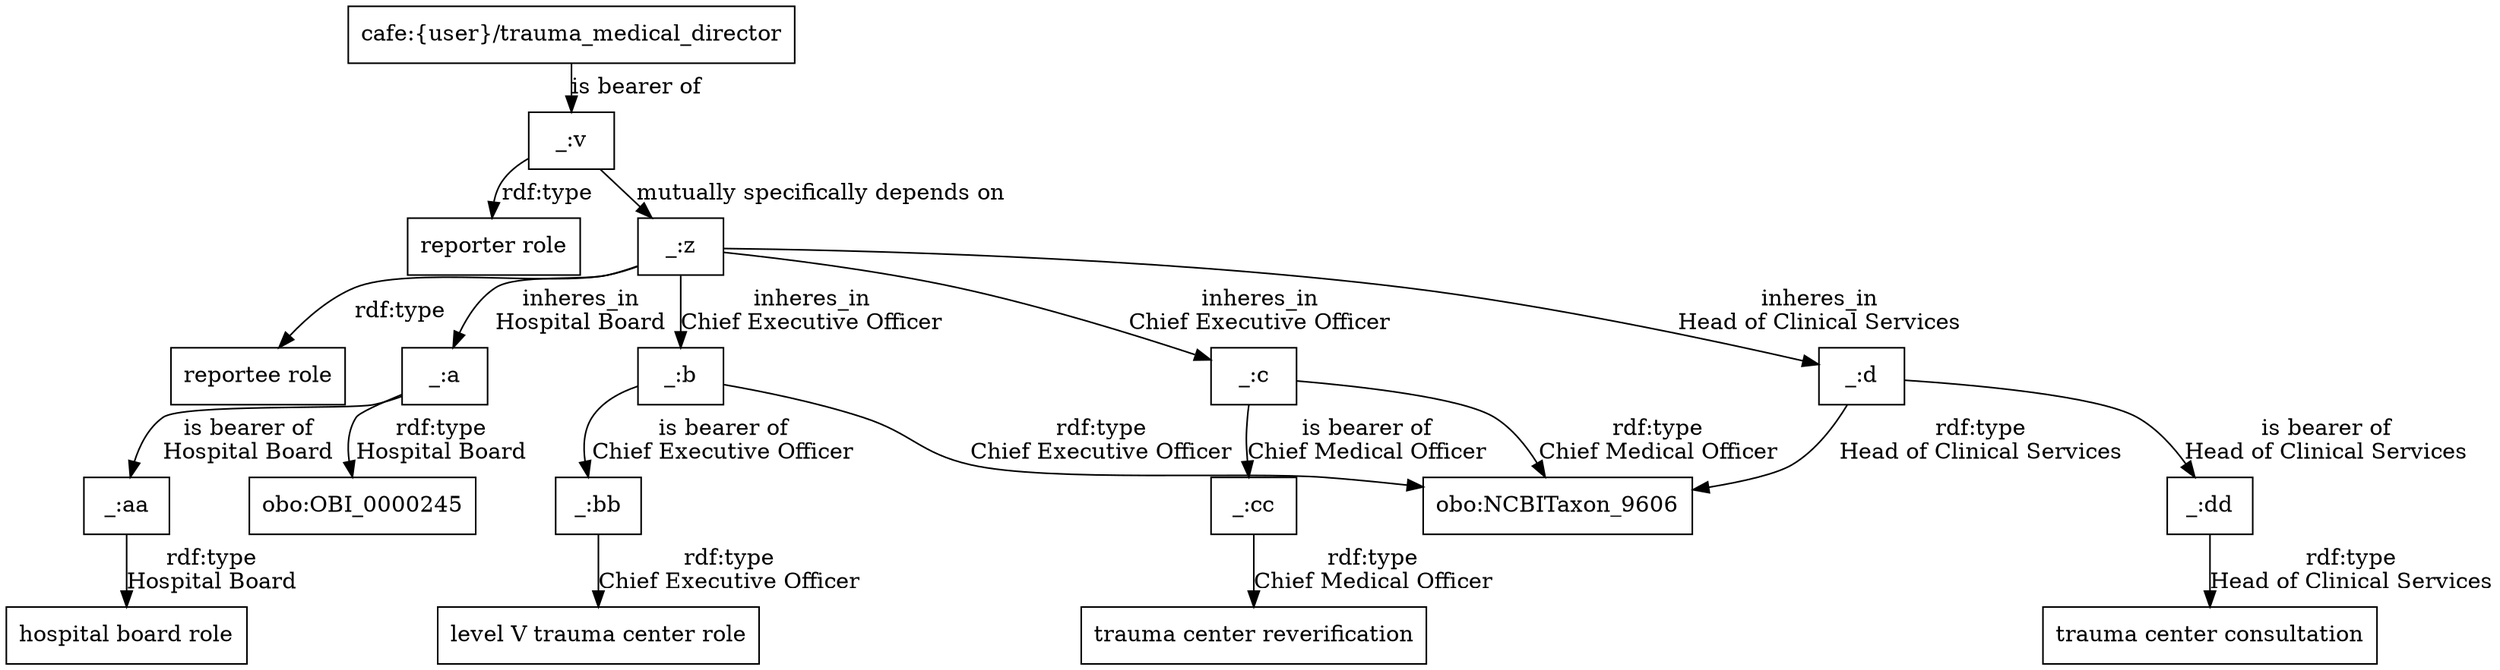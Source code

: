 digraph g { node [shape=rectangle];
graph [splines=true, nodesep=.5, ranksep=0, overlap=false];
"cafe:{user}/trauma_medical_director" -> "_:v" [label="is bearer of"]
"_:v" -> "reporter role" [label="rdf:type"]
"_:v" -> "_:z" [label="mutually specifically depends on"]
"_:z" -> "reportee role" [label="rdf:type"]
"_:a" -> "_:aa" [label="is bearer of
Hospital Board"]
"_:a" -> "obo:OBI_0000245" [label="rdf:type
Hospital Board"]
"_:aa" -> "hospital board role" [label="rdf:type
Hospital Board"]
"_:bb" -> "level V trauma center role" [label="rdf:type
Chief Executive Officer"]
"_:dd" -> "trauma center consultation" [label="rdf:type
Head of Clinical Services"]
"_:cc" -> "trauma center reverification" [label="rdf:type
Chief Medical Officer"]
"_:b" -> "_:bb" [label="is bearer of
Chief Executive Officer"]
"_:c" -> "_:cc" [label="is bearer of
Chief Medical Officer"]
"_:d" -> "_:dd" [label="is bearer of
Head of Clinical Services"]
"_:b" -> "obo:NCBITaxon_9606" [label="rdf:type
Chief Executive Officer"]
"_:c" -> "obo:NCBITaxon_9606" [label="rdf:type
Chief Medical Officer"]
"_:d" -> "obo:NCBITaxon_9606" [label="rdf:type
Head of Clinical Services"]
"_:z" -> "_:b" [label="inheres_in
Chief Executive Officer"]
"_:z" -> "_:c" [label="inheres_in
Chief Executive Officer"]
"_:z" -> "_:d" [label="inheres_in
Head of Clinical Services"]
"_:z" -> "_:a" [label="inheres_in
Hospital Board"]
}